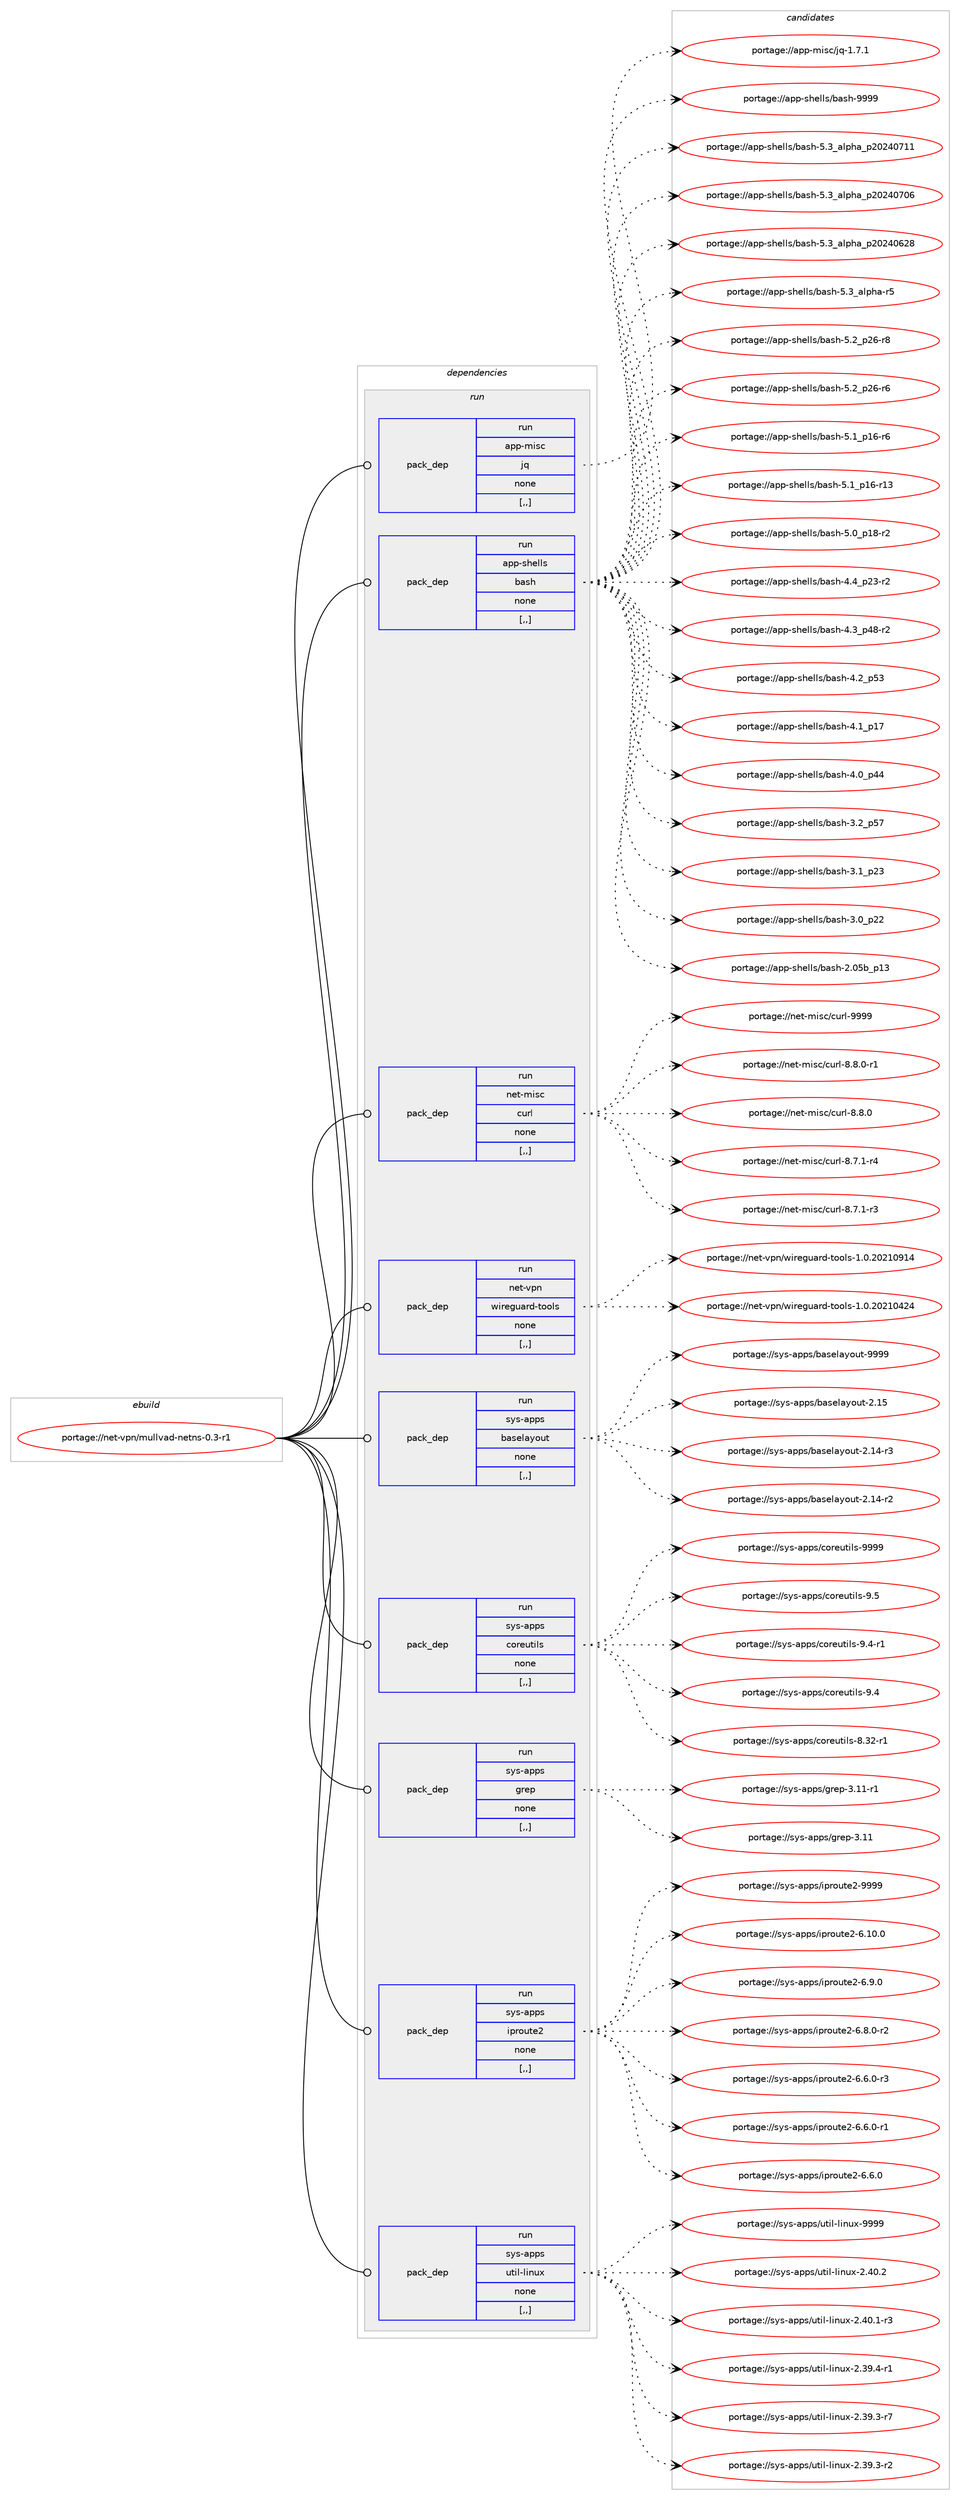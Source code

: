 digraph prolog {

# *************
# Graph options
# *************

newrank=true;
concentrate=true;
compound=true;
graph [rankdir=LR,fontname=Helvetica,fontsize=10,ranksep=1.5];#, ranksep=2.5, nodesep=0.2];
edge  [arrowhead=vee];
node  [fontname=Helvetica,fontsize=10];

# **********
# The ebuild
# **********

subgraph cluster_leftcol {
color=gray;
label=<<i>ebuild</i>>;
id [label="portage://net-vpn/mullvad-netns-0.3-r1", color=red, width=4, href="../net-vpn/mullvad-netns-0.3-r1.svg"];
}

# ****************
# The dependencies
# ****************

subgraph cluster_midcol {
color=gray;
label=<<i>dependencies</i>>;
subgraph cluster_compile {
fillcolor="#eeeeee";
style=filled;
label=<<i>compile</i>>;
}
subgraph cluster_compileandrun {
fillcolor="#eeeeee";
style=filled;
label=<<i>compile and run</i>>;
}
subgraph cluster_run {
fillcolor="#eeeeee";
style=filled;
label=<<i>run</i>>;
subgraph pack279621 {
dependency383920 [label=<<TABLE BORDER="0" CELLBORDER="1" CELLSPACING="0" CELLPADDING="4" WIDTH="220"><TR><TD ROWSPAN="6" CELLPADDING="30">pack_dep</TD></TR><TR><TD WIDTH="110">run</TD></TR><TR><TD>app-misc</TD></TR><TR><TD>jq</TD></TR><TR><TD>none</TD></TR><TR><TD>[,,]</TD></TR></TABLE>>, shape=none, color=blue];
}
id:e -> dependency383920:w [weight=20,style="solid",arrowhead="odot"];
subgraph pack279622 {
dependency383921 [label=<<TABLE BORDER="0" CELLBORDER="1" CELLSPACING="0" CELLPADDING="4" WIDTH="220"><TR><TD ROWSPAN="6" CELLPADDING="30">pack_dep</TD></TR><TR><TD WIDTH="110">run</TD></TR><TR><TD>app-shells</TD></TR><TR><TD>bash</TD></TR><TR><TD>none</TD></TR><TR><TD>[,,]</TD></TR></TABLE>>, shape=none, color=blue];
}
id:e -> dependency383921:w [weight=20,style="solid",arrowhead="odot"];
subgraph pack279623 {
dependency383922 [label=<<TABLE BORDER="0" CELLBORDER="1" CELLSPACING="0" CELLPADDING="4" WIDTH="220"><TR><TD ROWSPAN="6" CELLPADDING="30">pack_dep</TD></TR><TR><TD WIDTH="110">run</TD></TR><TR><TD>net-misc</TD></TR><TR><TD>curl</TD></TR><TR><TD>none</TD></TR><TR><TD>[,,]</TD></TR></TABLE>>, shape=none, color=blue];
}
id:e -> dependency383922:w [weight=20,style="solid",arrowhead="odot"];
subgraph pack279624 {
dependency383923 [label=<<TABLE BORDER="0" CELLBORDER="1" CELLSPACING="0" CELLPADDING="4" WIDTH="220"><TR><TD ROWSPAN="6" CELLPADDING="30">pack_dep</TD></TR><TR><TD WIDTH="110">run</TD></TR><TR><TD>net-vpn</TD></TR><TR><TD>wireguard-tools</TD></TR><TR><TD>none</TD></TR><TR><TD>[,,]</TD></TR></TABLE>>, shape=none, color=blue];
}
id:e -> dependency383923:w [weight=20,style="solid",arrowhead="odot"];
subgraph pack279625 {
dependency383924 [label=<<TABLE BORDER="0" CELLBORDER="1" CELLSPACING="0" CELLPADDING="4" WIDTH="220"><TR><TD ROWSPAN="6" CELLPADDING="30">pack_dep</TD></TR><TR><TD WIDTH="110">run</TD></TR><TR><TD>sys-apps</TD></TR><TR><TD>baselayout</TD></TR><TR><TD>none</TD></TR><TR><TD>[,,]</TD></TR></TABLE>>, shape=none, color=blue];
}
id:e -> dependency383924:w [weight=20,style="solid",arrowhead="odot"];
subgraph pack279626 {
dependency383925 [label=<<TABLE BORDER="0" CELLBORDER="1" CELLSPACING="0" CELLPADDING="4" WIDTH="220"><TR><TD ROWSPAN="6" CELLPADDING="30">pack_dep</TD></TR><TR><TD WIDTH="110">run</TD></TR><TR><TD>sys-apps</TD></TR><TR><TD>coreutils</TD></TR><TR><TD>none</TD></TR><TR><TD>[,,]</TD></TR></TABLE>>, shape=none, color=blue];
}
id:e -> dependency383925:w [weight=20,style="solid",arrowhead="odot"];
subgraph pack279627 {
dependency383926 [label=<<TABLE BORDER="0" CELLBORDER="1" CELLSPACING="0" CELLPADDING="4" WIDTH="220"><TR><TD ROWSPAN="6" CELLPADDING="30">pack_dep</TD></TR><TR><TD WIDTH="110">run</TD></TR><TR><TD>sys-apps</TD></TR><TR><TD>grep</TD></TR><TR><TD>none</TD></TR><TR><TD>[,,]</TD></TR></TABLE>>, shape=none, color=blue];
}
id:e -> dependency383926:w [weight=20,style="solid",arrowhead="odot"];
subgraph pack279628 {
dependency383927 [label=<<TABLE BORDER="0" CELLBORDER="1" CELLSPACING="0" CELLPADDING="4" WIDTH="220"><TR><TD ROWSPAN="6" CELLPADDING="30">pack_dep</TD></TR><TR><TD WIDTH="110">run</TD></TR><TR><TD>sys-apps</TD></TR><TR><TD>iproute2</TD></TR><TR><TD>none</TD></TR><TR><TD>[,,]</TD></TR></TABLE>>, shape=none, color=blue];
}
id:e -> dependency383927:w [weight=20,style="solid",arrowhead="odot"];
subgraph pack279629 {
dependency383928 [label=<<TABLE BORDER="0" CELLBORDER="1" CELLSPACING="0" CELLPADDING="4" WIDTH="220"><TR><TD ROWSPAN="6" CELLPADDING="30">pack_dep</TD></TR><TR><TD WIDTH="110">run</TD></TR><TR><TD>sys-apps</TD></TR><TR><TD>util-linux</TD></TR><TR><TD>none</TD></TR><TR><TD>[,,]</TD></TR></TABLE>>, shape=none, color=blue];
}
id:e -> dependency383928:w [weight=20,style="solid",arrowhead="odot"];
}
}

# **************
# The candidates
# **************

subgraph cluster_choices {
rank=same;
color=gray;
label=<<i>candidates</i>>;

subgraph choice279621 {
color=black;
nodesep=1;
choice97112112451091051159947106113454946554649 [label="portage://app-misc/jq-1.7.1", color=red, width=4,href="../app-misc/jq-1.7.1.svg"];
dependency383920:e -> choice97112112451091051159947106113454946554649:w [style=dotted,weight="100"];
}
subgraph choice279622 {
color=black;
nodesep=1;
choice97112112451151041011081081154798971151044557575757 [label="portage://app-shells/bash-9999", color=red, width=4,href="../app-shells/bash-9999.svg"];
choice971121124511510410110810811547989711510445534651959710811210497951125048505248554949 [label="portage://app-shells/bash-5.3_alpha_p20240711", color=red, width=4,href="../app-shells/bash-5.3_alpha_p20240711.svg"];
choice971121124511510410110810811547989711510445534651959710811210497951125048505248554854 [label="portage://app-shells/bash-5.3_alpha_p20240706", color=red, width=4,href="../app-shells/bash-5.3_alpha_p20240706.svg"];
choice971121124511510410110810811547989711510445534651959710811210497951125048505248545056 [label="portage://app-shells/bash-5.3_alpha_p20240628", color=red, width=4,href="../app-shells/bash-5.3_alpha_p20240628.svg"];
choice9711211245115104101108108115479897115104455346519597108112104974511453 [label="portage://app-shells/bash-5.3_alpha-r5", color=red, width=4,href="../app-shells/bash-5.3_alpha-r5.svg"];
choice9711211245115104101108108115479897115104455346509511250544511456 [label="portage://app-shells/bash-5.2_p26-r8", color=red, width=4,href="../app-shells/bash-5.2_p26-r8.svg"];
choice9711211245115104101108108115479897115104455346509511250544511454 [label="portage://app-shells/bash-5.2_p26-r6", color=red, width=4,href="../app-shells/bash-5.2_p26-r6.svg"];
choice9711211245115104101108108115479897115104455346499511249544511454 [label="portage://app-shells/bash-5.1_p16-r6", color=red, width=4,href="../app-shells/bash-5.1_p16-r6.svg"];
choice971121124511510410110810811547989711510445534649951124954451144951 [label="portage://app-shells/bash-5.1_p16-r13", color=red, width=4,href="../app-shells/bash-5.1_p16-r13.svg"];
choice9711211245115104101108108115479897115104455346489511249564511450 [label="portage://app-shells/bash-5.0_p18-r2", color=red, width=4,href="../app-shells/bash-5.0_p18-r2.svg"];
choice9711211245115104101108108115479897115104455246529511250514511450 [label="portage://app-shells/bash-4.4_p23-r2", color=red, width=4,href="../app-shells/bash-4.4_p23-r2.svg"];
choice9711211245115104101108108115479897115104455246519511252564511450 [label="portage://app-shells/bash-4.3_p48-r2", color=red, width=4,href="../app-shells/bash-4.3_p48-r2.svg"];
choice971121124511510410110810811547989711510445524650951125351 [label="portage://app-shells/bash-4.2_p53", color=red, width=4,href="../app-shells/bash-4.2_p53.svg"];
choice971121124511510410110810811547989711510445524649951124955 [label="portage://app-shells/bash-4.1_p17", color=red, width=4,href="../app-shells/bash-4.1_p17.svg"];
choice971121124511510410110810811547989711510445524648951125252 [label="portage://app-shells/bash-4.0_p44", color=red, width=4,href="../app-shells/bash-4.0_p44.svg"];
choice971121124511510410110810811547989711510445514650951125355 [label="portage://app-shells/bash-3.2_p57", color=red, width=4,href="../app-shells/bash-3.2_p57.svg"];
choice971121124511510410110810811547989711510445514649951125051 [label="portage://app-shells/bash-3.1_p23", color=red, width=4,href="../app-shells/bash-3.1_p23.svg"];
choice971121124511510410110810811547989711510445514648951125050 [label="portage://app-shells/bash-3.0_p22", color=red, width=4,href="../app-shells/bash-3.0_p22.svg"];
choice9711211245115104101108108115479897115104455046485398951124951 [label="portage://app-shells/bash-2.05b_p13", color=red, width=4,href="../app-shells/bash-2.05b_p13.svg"];
dependency383921:e -> choice97112112451151041011081081154798971151044557575757:w [style=dotted,weight="100"];
dependency383921:e -> choice971121124511510410110810811547989711510445534651959710811210497951125048505248554949:w [style=dotted,weight="100"];
dependency383921:e -> choice971121124511510410110810811547989711510445534651959710811210497951125048505248554854:w [style=dotted,weight="100"];
dependency383921:e -> choice971121124511510410110810811547989711510445534651959710811210497951125048505248545056:w [style=dotted,weight="100"];
dependency383921:e -> choice9711211245115104101108108115479897115104455346519597108112104974511453:w [style=dotted,weight="100"];
dependency383921:e -> choice9711211245115104101108108115479897115104455346509511250544511456:w [style=dotted,weight="100"];
dependency383921:e -> choice9711211245115104101108108115479897115104455346509511250544511454:w [style=dotted,weight="100"];
dependency383921:e -> choice9711211245115104101108108115479897115104455346499511249544511454:w [style=dotted,weight="100"];
dependency383921:e -> choice971121124511510410110810811547989711510445534649951124954451144951:w [style=dotted,weight="100"];
dependency383921:e -> choice9711211245115104101108108115479897115104455346489511249564511450:w [style=dotted,weight="100"];
dependency383921:e -> choice9711211245115104101108108115479897115104455246529511250514511450:w [style=dotted,weight="100"];
dependency383921:e -> choice9711211245115104101108108115479897115104455246519511252564511450:w [style=dotted,weight="100"];
dependency383921:e -> choice971121124511510410110810811547989711510445524650951125351:w [style=dotted,weight="100"];
dependency383921:e -> choice971121124511510410110810811547989711510445524649951124955:w [style=dotted,weight="100"];
dependency383921:e -> choice971121124511510410110810811547989711510445524648951125252:w [style=dotted,weight="100"];
dependency383921:e -> choice971121124511510410110810811547989711510445514650951125355:w [style=dotted,weight="100"];
dependency383921:e -> choice971121124511510410110810811547989711510445514649951125051:w [style=dotted,weight="100"];
dependency383921:e -> choice971121124511510410110810811547989711510445514648951125050:w [style=dotted,weight="100"];
dependency383921:e -> choice9711211245115104101108108115479897115104455046485398951124951:w [style=dotted,weight="100"];
}
subgraph choice279623 {
color=black;
nodesep=1;
choice110101116451091051159947991171141084557575757 [label="portage://net-misc/curl-9999", color=red, width=4,href="../net-misc/curl-9999.svg"];
choice110101116451091051159947991171141084556465646484511449 [label="portage://net-misc/curl-8.8.0-r1", color=red, width=4,href="../net-misc/curl-8.8.0-r1.svg"];
choice11010111645109105115994799117114108455646564648 [label="portage://net-misc/curl-8.8.0", color=red, width=4,href="../net-misc/curl-8.8.0.svg"];
choice110101116451091051159947991171141084556465546494511452 [label="portage://net-misc/curl-8.7.1-r4", color=red, width=4,href="../net-misc/curl-8.7.1-r4.svg"];
choice110101116451091051159947991171141084556465546494511451 [label="portage://net-misc/curl-8.7.1-r3", color=red, width=4,href="../net-misc/curl-8.7.1-r3.svg"];
dependency383922:e -> choice110101116451091051159947991171141084557575757:w [style=dotted,weight="100"];
dependency383922:e -> choice110101116451091051159947991171141084556465646484511449:w [style=dotted,weight="100"];
dependency383922:e -> choice11010111645109105115994799117114108455646564648:w [style=dotted,weight="100"];
dependency383922:e -> choice110101116451091051159947991171141084556465546494511452:w [style=dotted,weight="100"];
dependency383922:e -> choice110101116451091051159947991171141084556465546494511451:w [style=dotted,weight="100"];
}
subgraph choice279624 {
color=black;
nodesep=1;
choice1101011164511811211047119105114101103117971141004511611111110811545494648465048504948574952 [label="portage://net-vpn/wireguard-tools-1.0.20210914", color=red, width=4,href="../net-vpn/wireguard-tools-1.0.20210914.svg"];
choice1101011164511811211047119105114101103117971141004511611111110811545494648465048504948525052 [label="portage://net-vpn/wireguard-tools-1.0.20210424", color=red, width=4,href="../net-vpn/wireguard-tools-1.0.20210424.svg"];
dependency383923:e -> choice1101011164511811211047119105114101103117971141004511611111110811545494648465048504948574952:w [style=dotted,weight="100"];
dependency383923:e -> choice1101011164511811211047119105114101103117971141004511611111110811545494648465048504948525052:w [style=dotted,weight="100"];
}
subgraph choice279625 {
color=black;
nodesep=1;
choice1151211154597112112115479897115101108971211111171164557575757 [label="portage://sys-apps/baselayout-9999", color=red, width=4,href="../sys-apps/baselayout-9999.svg"];
choice1151211154597112112115479897115101108971211111171164550464953 [label="portage://sys-apps/baselayout-2.15", color=red, width=4,href="../sys-apps/baselayout-2.15.svg"];
choice11512111545971121121154798971151011089712111111711645504649524511451 [label="portage://sys-apps/baselayout-2.14-r3", color=red, width=4,href="../sys-apps/baselayout-2.14-r3.svg"];
choice11512111545971121121154798971151011089712111111711645504649524511450 [label="portage://sys-apps/baselayout-2.14-r2", color=red, width=4,href="../sys-apps/baselayout-2.14-r2.svg"];
dependency383924:e -> choice1151211154597112112115479897115101108971211111171164557575757:w [style=dotted,weight="100"];
dependency383924:e -> choice1151211154597112112115479897115101108971211111171164550464953:w [style=dotted,weight="100"];
dependency383924:e -> choice11512111545971121121154798971151011089712111111711645504649524511451:w [style=dotted,weight="100"];
dependency383924:e -> choice11512111545971121121154798971151011089712111111711645504649524511450:w [style=dotted,weight="100"];
}
subgraph choice279626 {
color=black;
nodesep=1;
choice115121115459711211211547991111141011171161051081154557575757 [label="portage://sys-apps/coreutils-9999", color=red, width=4,href="../sys-apps/coreutils-9999.svg"];
choice1151211154597112112115479911111410111711610510811545574653 [label="portage://sys-apps/coreutils-9.5", color=red, width=4,href="../sys-apps/coreutils-9.5.svg"];
choice11512111545971121121154799111114101117116105108115455746524511449 [label="portage://sys-apps/coreutils-9.4-r1", color=red, width=4,href="../sys-apps/coreutils-9.4-r1.svg"];
choice1151211154597112112115479911111410111711610510811545574652 [label="portage://sys-apps/coreutils-9.4", color=red, width=4,href="../sys-apps/coreutils-9.4.svg"];
choice1151211154597112112115479911111410111711610510811545564651504511449 [label="portage://sys-apps/coreutils-8.32-r1", color=red, width=4,href="../sys-apps/coreutils-8.32-r1.svg"];
dependency383925:e -> choice115121115459711211211547991111141011171161051081154557575757:w [style=dotted,weight="100"];
dependency383925:e -> choice1151211154597112112115479911111410111711610510811545574653:w [style=dotted,weight="100"];
dependency383925:e -> choice11512111545971121121154799111114101117116105108115455746524511449:w [style=dotted,weight="100"];
dependency383925:e -> choice1151211154597112112115479911111410111711610510811545574652:w [style=dotted,weight="100"];
dependency383925:e -> choice1151211154597112112115479911111410111711610510811545564651504511449:w [style=dotted,weight="100"];
}
subgraph choice279627 {
color=black;
nodesep=1;
choice11512111545971121121154710311410111245514649494511449 [label="portage://sys-apps/grep-3.11-r1", color=red, width=4,href="../sys-apps/grep-3.11-r1.svg"];
choice1151211154597112112115471031141011124551464949 [label="portage://sys-apps/grep-3.11", color=red, width=4,href="../sys-apps/grep-3.11.svg"];
dependency383926:e -> choice11512111545971121121154710311410111245514649494511449:w [style=dotted,weight="100"];
dependency383926:e -> choice1151211154597112112115471031141011124551464949:w [style=dotted,weight="100"];
}
subgraph choice279628 {
color=black;
nodesep=1;
choice115121115459711211211547105112114111117116101504557575757 [label="portage://sys-apps/iproute2-9999", color=red, width=4,href="../sys-apps/iproute2-9999.svg"];
choice1151211154597112112115471051121141111171161015045544649484648 [label="portage://sys-apps/iproute2-6.10.0", color=red, width=4,href="../sys-apps/iproute2-6.10.0.svg"];
choice11512111545971121121154710511211411111711610150455446574648 [label="portage://sys-apps/iproute2-6.9.0", color=red, width=4,href="../sys-apps/iproute2-6.9.0.svg"];
choice115121115459711211211547105112114111117116101504554465646484511450 [label="portage://sys-apps/iproute2-6.8.0-r2", color=red, width=4,href="../sys-apps/iproute2-6.8.0-r2.svg"];
choice115121115459711211211547105112114111117116101504554465446484511451 [label="portage://sys-apps/iproute2-6.6.0-r3", color=red, width=4,href="../sys-apps/iproute2-6.6.0-r3.svg"];
choice115121115459711211211547105112114111117116101504554465446484511449 [label="portage://sys-apps/iproute2-6.6.0-r1", color=red, width=4,href="../sys-apps/iproute2-6.6.0-r1.svg"];
choice11512111545971121121154710511211411111711610150455446544648 [label="portage://sys-apps/iproute2-6.6.0", color=red, width=4,href="../sys-apps/iproute2-6.6.0.svg"];
dependency383927:e -> choice115121115459711211211547105112114111117116101504557575757:w [style=dotted,weight="100"];
dependency383927:e -> choice1151211154597112112115471051121141111171161015045544649484648:w [style=dotted,weight="100"];
dependency383927:e -> choice11512111545971121121154710511211411111711610150455446574648:w [style=dotted,weight="100"];
dependency383927:e -> choice115121115459711211211547105112114111117116101504554465646484511450:w [style=dotted,weight="100"];
dependency383927:e -> choice115121115459711211211547105112114111117116101504554465446484511451:w [style=dotted,weight="100"];
dependency383927:e -> choice115121115459711211211547105112114111117116101504554465446484511449:w [style=dotted,weight="100"];
dependency383927:e -> choice11512111545971121121154710511211411111711610150455446544648:w [style=dotted,weight="100"];
}
subgraph choice279629 {
color=black;
nodesep=1;
choice115121115459711211211547117116105108451081051101171204557575757 [label="portage://sys-apps/util-linux-9999", color=red, width=4,href="../sys-apps/util-linux-9999.svg"];
choice1151211154597112112115471171161051084510810511011712045504652484650 [label="portage://sys-apps/util-linux-2.40.2", color=red, width=4,href="../sys-apps/util-linux-2.40.2.svg"];
choice11512111545971121121154711711610510845108105110117120455046524846494511451 [label="portage://sys-apps/util-linux-2.40.1-r3", color=red, width=4,href="../sys-apps/util-linux-2.40.1-r3.svg"];
choice11512111545971121121154711711610510845108105110117120455046515746524511449 [label="portage://sys-apps/util-linux-2.39.4-r1", color=red, width=4,href="../sys-apps/util-linux-2.39.4-r1.svg"];
choice11512111545971121121154711711610510845108105110117120455046515746514511455 [label="portage://sys-apps/util-linux-2.39.3-r7", color=red, width=4,href="../sys-apps/util-linux-2.39.3-r7.svg"];
choice11512111545971121121154711711610510845108105110117120455046515746514511450 [label="portage://sys-apps/util-linux-2.39.3-r2", color=red, width=4,href="../sys-apps/util-linux-2.39.3-r2.svg"];
dependency383928:e -> choice115121115459711211211547117116105108451081051101171204557575757:w [style=dotted,weight="100"];
dependency383928:e -> choice1151211154597112112115471171161051084510810511011712045504652484650:w [style=dotted,weight="100"];
dependency383928:e -> choice11512111545971121121154711711610510845108105110117120455046524846494511451:w [style=dotted,weight="100"];
dependency383928:e -> choice11512111545971121121154711711610510845108105110117120455046515746524511449:w [style=dotted,weight="100"];
dependency383928:e -> choice11512111545971121121154711711610510845108105110117120455046515746514511455:w [style=dotted,weight="100"];
dependency383928:e -> choice11512111545971121121154711711610510845108105110117120455046515746514511450:w [style=dotted,weight="100"];
}
}

}
